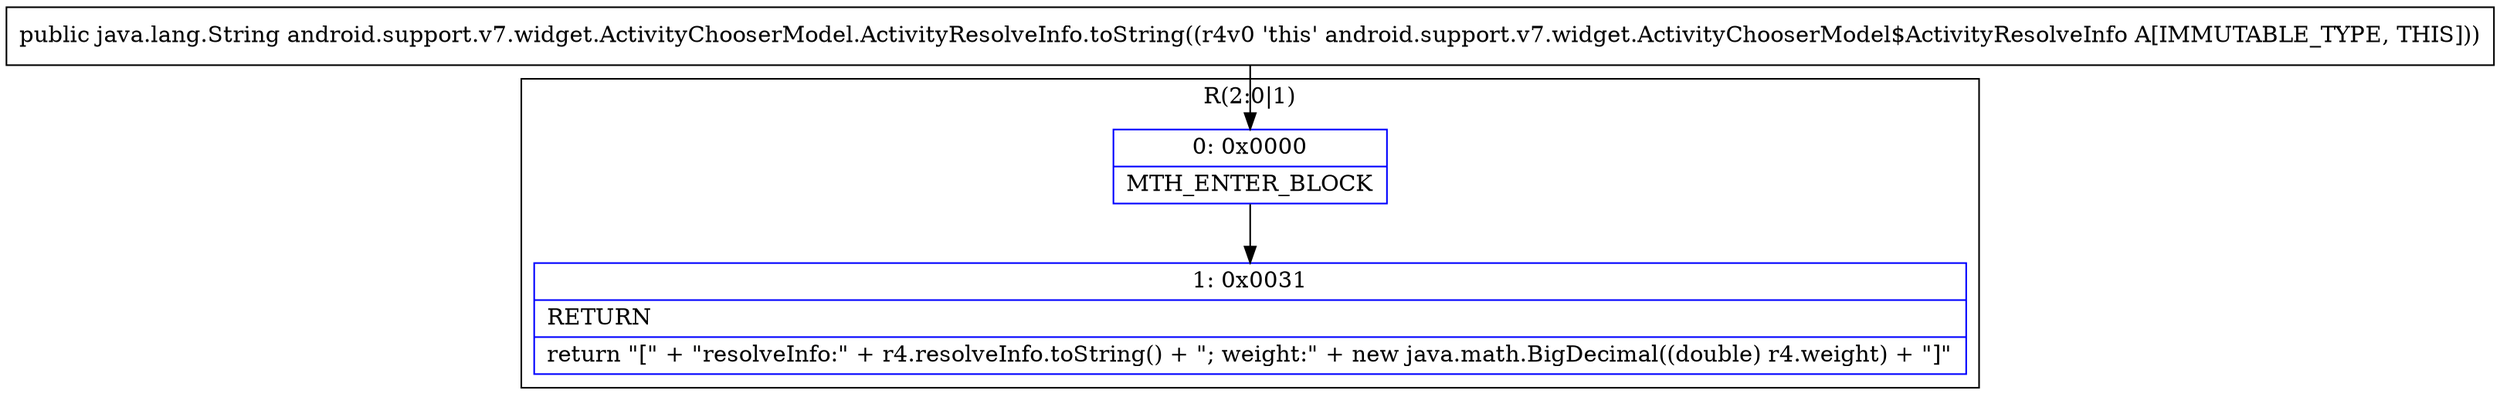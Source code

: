 digraph "CFG forandroid.support.v7.widget.ActivityChooserModel.ActivityResolveInfo.toString()Ljava\/lang\/String;" {
subgraph cluster_Region_44025194 {
label = "R(2:0|1)";
node [shape=record,color=blue];
Node_0 [shape=record,label="{0\:\ 0x0000|MTH_ENTER_BLOCK\l}"];
Node_1 [shape=record,label="{1\:\ 0x0031|RETURN\l|return \"[\" + \"resolveInfo:\" + r4.resolveInfo.toString() + \"; weight:\" + new java.math.BigDecimal((double) r4.weight) + \"]\"\l}"];
}
MethodNode[shape=record,label="{public java.lang.String android.support.v7.widget.ActivityChooserModel.ActivityResolveInfo.toString((r4v0 'this' android.support.v7.widget.ActivityChooserModel$ActivityResolveInfo A[IMMUTABLE_TYPE, THIS])) }"];
MethodNode -> Node_0;
Node_0 -> Node_1;
}

